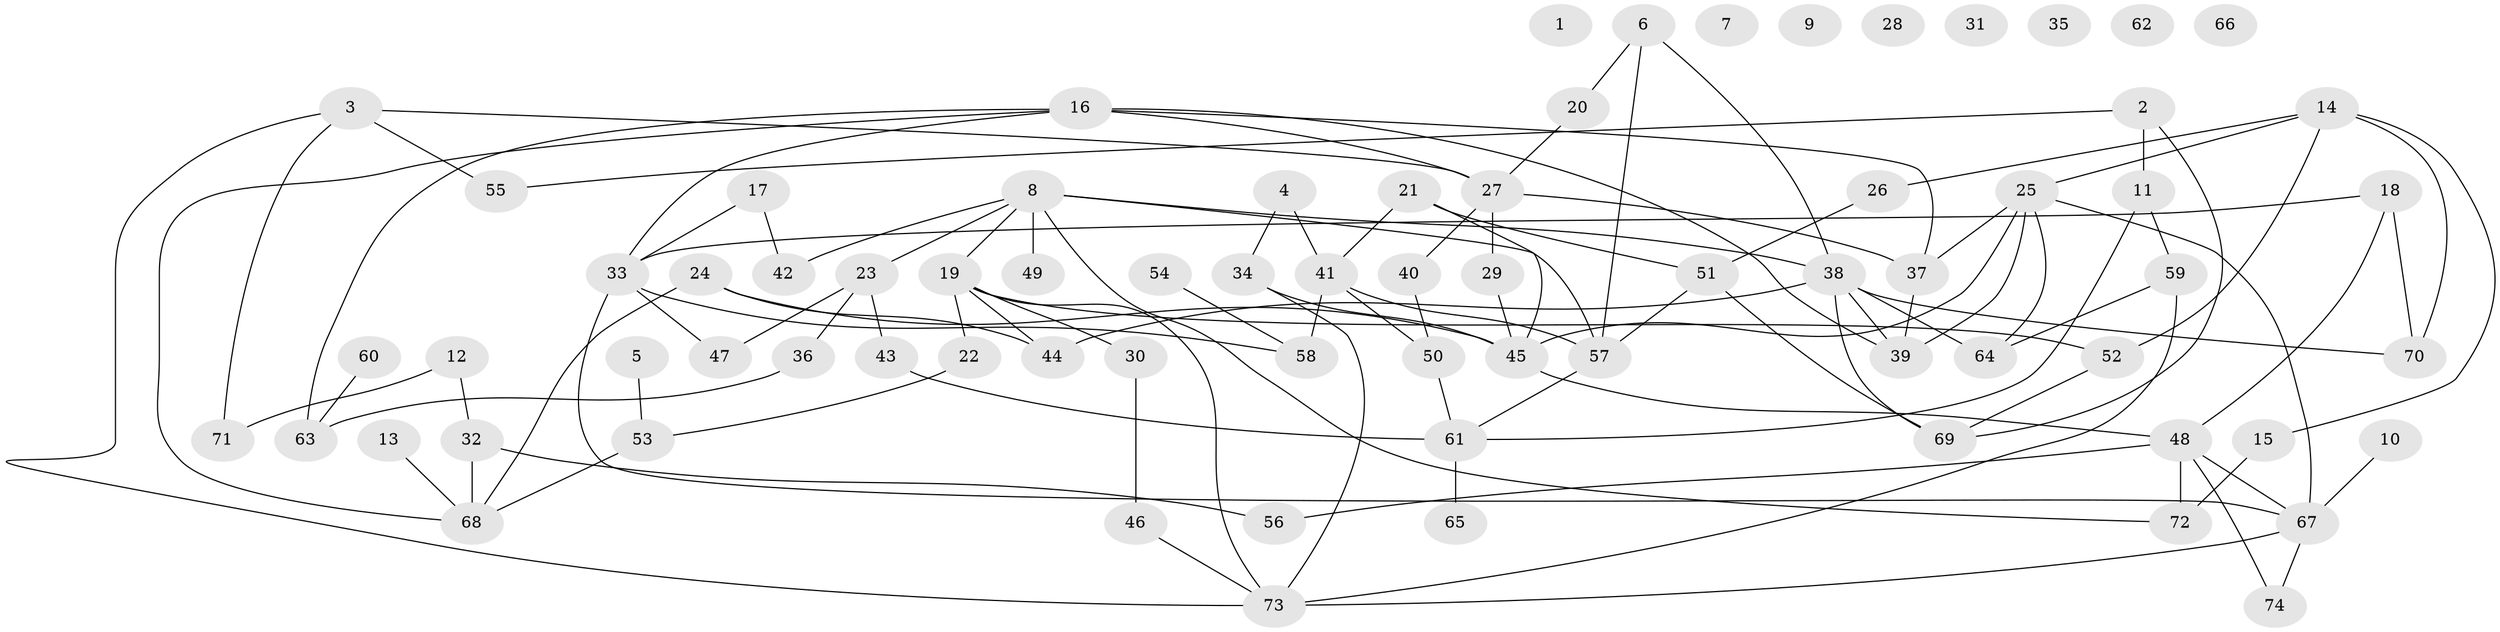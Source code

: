 // coarse degree distribution, {0: 0.2222222222222222, 6: 0.027777777777777776, 11: 0.08333333333333333, 5: 0.08333333333333333, 2: 0.2777777777777778, 10: 0.027777777777777776, 3: 0.05555555555555555, 4: 0.08333333333333333, 8: 0.027777777777777776, 7: 0.05555555555555555, 1: 0.05555555555555555}
// Generated by graph-tools (version 1.1) at 2025/16/03/04/25 18:16:35]
// undirected, 74 vertices, 108 edges
graph export_dot {
graph [start="1"]
  node [color=gray90,style=filled];
  1;
  2;
  3;
  4;
  5;
  6;
  7;
  8;
  9;
  10;
  11;
  12;
  13;
  14;
  15;
  16;
  17;
  18;
  19;
  20;
  21;
  22;
  23;
  24;
  25;
  26;
  27;
  28;
  29;
  30;
  31;
  32;
  33;
  34;
  35;
  36;
  37;
  38;
  39;
  40;
  41;
  42;
  43;
  44;
  45;
  46;
  47;
  48;
  49;
  50;
  51;
  52;
  53;
  54;
  55;
  56;
  57;
  58;
  59;
  60;
  61;
  62;
  63;
  64;
  65;
  66;
  67;
  68;
  69;
  70;
  71;
  72;
  73;
  74;
  2 -- 11;
  2 -- 55;
  2 -- 69;
  3 -- 27;
  3 -- 55;
  3 -- 71;
  3 -- 73;
  4 -- 34;
  4 -- 41;
  5 -- 53;
  6 -- 20;
  6 -- 38;
  6 -- 57;
  8 -- 19;
  8 -- 23;
  8 -- 38;
  8 -- 42;
  8 -- 49;
  8 -- 57;
  8 -- 72;
  10 -- 67;
  11 -- 59;
  11 -- 61;
  12 -- 32;
  12 -- 71;
  13 -- 68;
  14 -- 15;
  14 -- 25;
  14 -- 26;
  14 -- 52;
  14 -- 70;
  15 -- 72;
  16 -- 27;
  16 -- 33;
  16 -- 37;
  16 -- 39;
  16 -- 63;
  16 -- 68;
  17 -- 33;
  17 -- 42;
  18 -- 33;
  18 -- 48;
  18 -- 70;
  19 -- 22;
  19 -- 30;
  19 -- 44;
  19 -- 52;
  19 -- 73;
  20 -- 27;
  21 -- 41;
  21 -- 45;
  21 -- 51;
  22 -- 53;
  23 -- 36;
  23 -- 43;
  23 -- 47;
  24 -- 44;
  24 -- 45;
  24 -- 68;
  25 -- 37;
  25 -- 39;
  25 -- 45;
  25 -- 64;
  25 -- 67;
  26 -- 51;
  27 -- 29;
  27 -- 37;
  27 -- 40;
  29 -- 45;
  30 -- 46;
  32 -- 56;
  32 -- 68;
  33 -- 47;
  33 -- 58;
  33 -- 67;
  34 -- 45;
  34 -- 73;
  36 -- 63;
  37 -- 39;
  38 -- 39;
  38 -- 44;
  38 -- 64;
  38 -- 69;
  38 -- 70;
  40 -- 50;
  41 -- 50;
  41 -- 57;
  41 -- 58;
  43 -- 61;
  45 -- 48;
  46 -- 73;
  48 -- 56;
  48 -- 67;
  48 -- 72;
  48 -- 74;
  50 -- 61;
  51 -- 57;
  51 -- 69;
  52 -- 69;
  53 -- 68;
  54 -- 58;
  57 -- 61;
  59 -- 64;
  59 -- 73;
  60 -- 63;
  61 -- 65;
  67 -- 73;
  67 -- 74;
}
